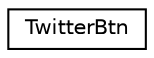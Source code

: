 digraph G
{
  edge [fontname="Helvetica",fontsize="10",labelfontname="Helvetica",labelfontsize="10"];
  node [fontname="Helvetica",fontsize="10",shape=record];
  rankdir="LR";
  Node1 [label="TwitterBtn",height=0.2,width=0.4,color="black", fillcolor="white", style="filled",URL="$interface_twitter_btn.html"];
}
